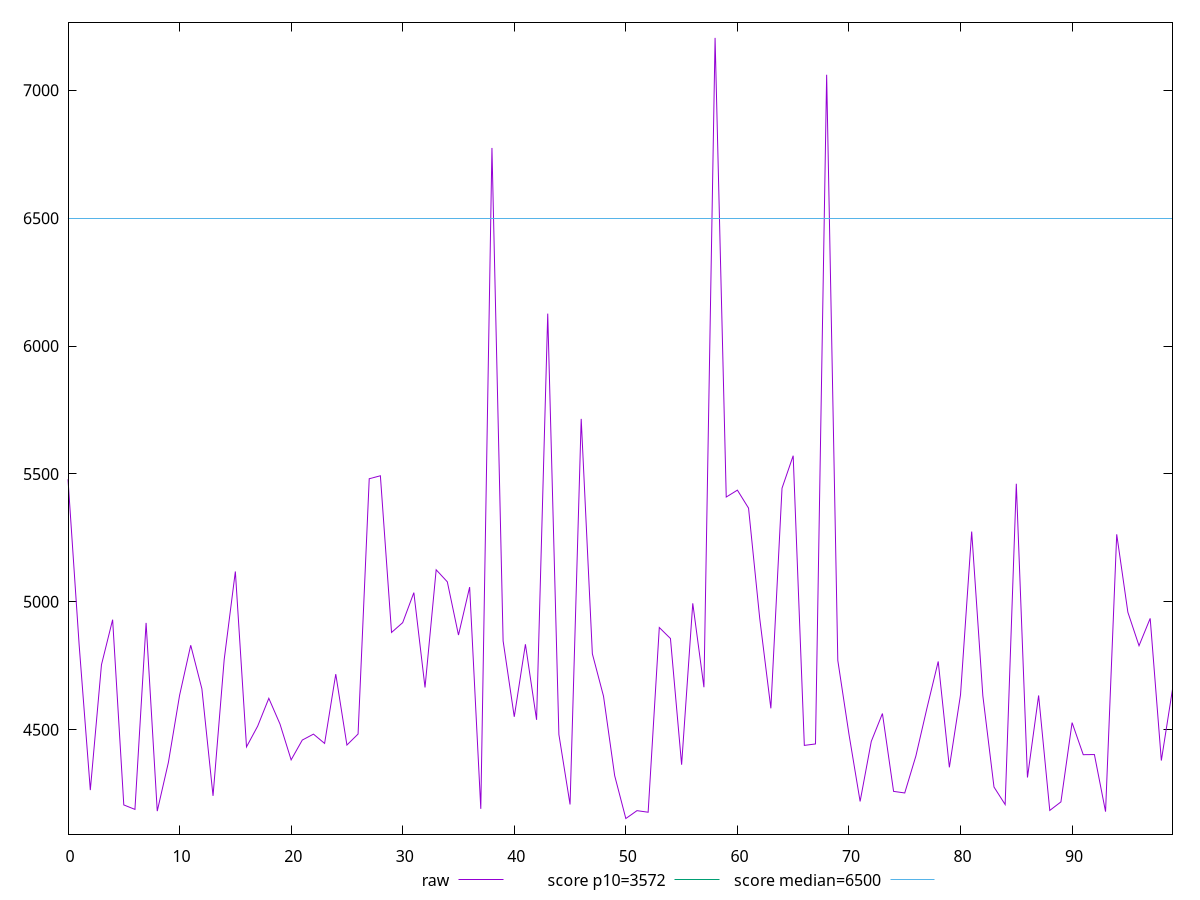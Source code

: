 reset

$raw <<EOF
0 5479.061
1 4830.698
2 4263.967000000001
3 4753.901
4 4930.165
5 4205.919999999999
6 4188.422
7 4917.536
8 4181.7119999999995
9 4372.525
10 4634.0470000000005
11 4830.263999999999
12 4659.831
13 4241.361999999999
14 4774.292
15 5118.558
16 4432.8640000000005
17 4513.863
18 4622.701
19 4522.250999999999
20 4382.07
21 4459.540000000001
22 4482.671
23 4446.388
24 4717.276000000001
25 4440.023
26 4483.159
27 5481.177
28 5492.74
29 4880.228
30 4918.609
31 5035.797
32 4665.153
33 5125.170999999999
34 5078.0830000000005
35 4870.045999999999
36 5057.468
37 4190.463
38 6774.491
39 4847.276
40 4550.4439999999995
41 4833.995999999999
42 4538.601
43 6126.7080000000005
44 4481.252
45 4207.66
46 5715.267
47 4796.839
48 4630.886
49 4320.311
50 4152.75
51 4183.519
52 4177.3460000000005
53 4899.407999999999
54 4856.446
55 4363.056
56 4994.013000000001
57 4665.993
58 7204.623
59 5409.682
60 5436.5960000000005
61 5366.173000000001
62 4935.76
63 4583.541
64 5444.111
65 5571.229
66 4438.65
67 4444.307000000001
68 7060.526
69 4770.9220000000005
70 4482.669
71 4219.517
72 4454.148
73 4563.1630000000005
74 4258.857
75 4252.66
76 4397.543
77 4585.92
78 4766.842000000001
79 4352.806
80 4636.8150000000005
81 5274.562
82 4632.902999999999
83 4275.885
84 4207.4048
85 5461.655999999999
86 4313.179999999999
87 4633.798
88 4184.348
89 4217.749
90 4527.639999999999
91 4402.288
92 4402.893000000001
93 4179.659
94 5263.817999999999
95 4959.136
96 4828.313
97 4935.14
98 4379.442999999999
99 4658.085
EOF

set key outside below
set xrange [0:99]
set yrange [4091.71254:7265.660459999999]
set trange [4091.71254:7265.660459999999]
set terminal svg size 640, 500 enhanced background rgb 'white'
set output "report_00013_2021-02-09T12-04-24.940Z/first-cpu-idle/samples/pages+cached+noadtech+nomedia+nocss/raw/values.svg"

plot $raw title "raw" with line, \
     3572 title "score p10=3572", \
     6500 title "score median=6500"

reset
